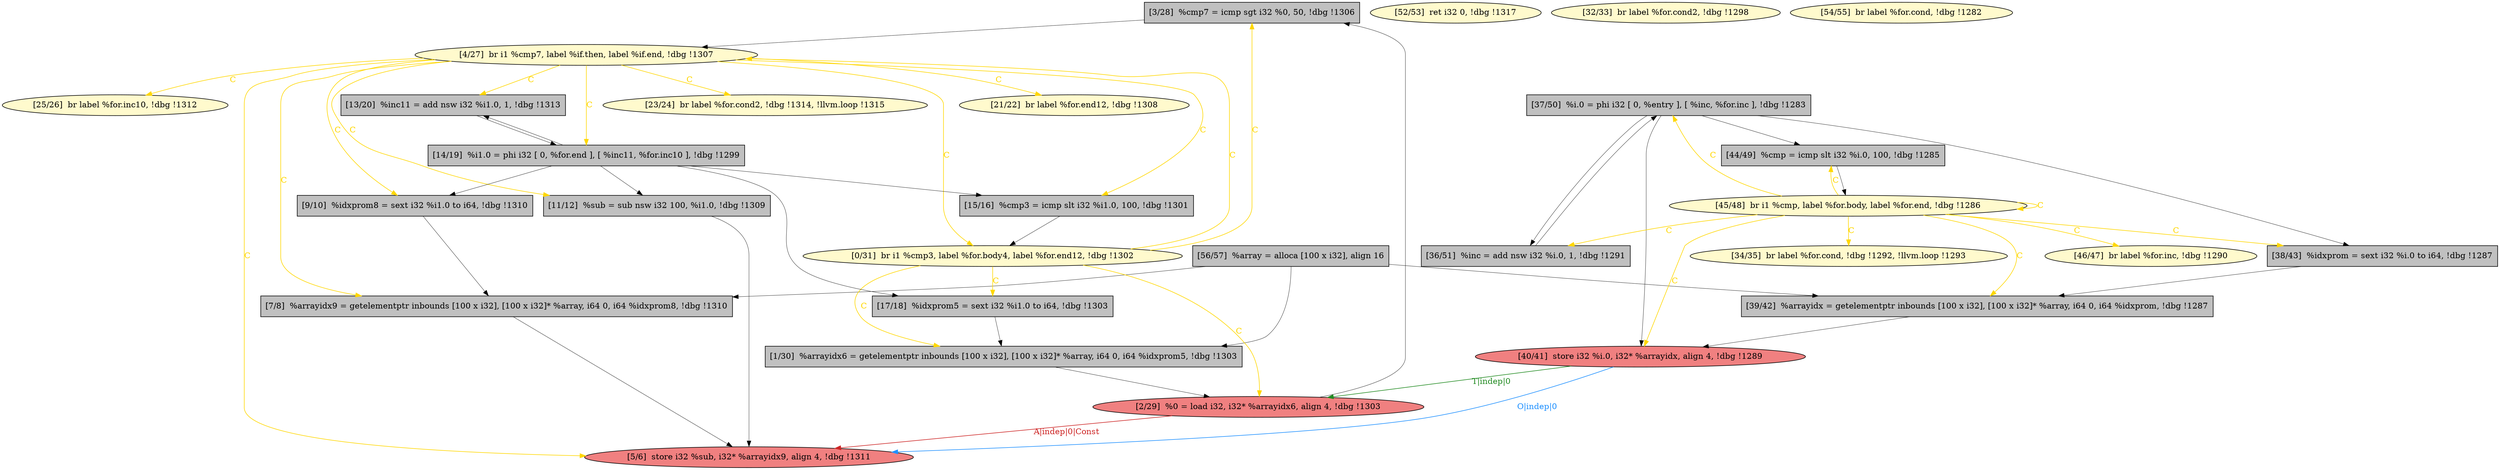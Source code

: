 
digraph G {


node71 [fillcolor=grey,label="[3/28]  %cmp7 = icmp sgt i32 %0, 50, !dbg !1306",shape=rectangle,style=filled ]
node70 [fillcolor=grey,label="[56/57]  %array = alloca [100 x i32], align 16",shape=rectangle,style=filled ]
node69 [fillcolor=lemonchiffon,label="[21/22]  br label %for.end12, !dbg !1308",shape=ellipse,style=filled ]
node72 [fillcolor=grey,label="[37/50]  %i.0 = phi i32 [ 0, %entry ], [ %inc, %for.inc ], !dbg !1283",shape=rectangle,style=filled ]
node63 [fillcolor=grey,label="[1/30]  %arrayidx6 = getelementptr inbounds [100 x i32], [100 x i32]* %array, i64 0, i64 %idxprom5, !dbg !1303",shape=rectangle,style=filled ]
node68 [fillcolor=grey,label="[44/49]  %cmp = icmp slt i32 %i.0, 100, !dbg !1285",shape=rectangle,style=filled ]
node62 [fillcolor=grey,label="[13/20]  %inc11 = add nsw i32 %i1.0, 1, !dbg !1313",shape=rectangle,style=filled ]
node61 [fillcolor=lightcoral,label="[2/29]  %0 = load i32, i32* %arrayidx6, align 4, !dbg !1303",shape=ellipse,style=filled ]
node60 [fillcolor=lemonchiffon,label="[52/53]  ret i32 0, !dbg !1317",shape=ellipse,style=filled ]
node49 [fillcolor=lemonchiffon,label="[25/26]  br label %for.inc10, !dbg !1312",shape=ellipse,style=filled ]
node67 [fillcolor=grey,label="[38/43]  %idxprom = sext i32 %i.0 to i64, !dbg !1287",shape=rectangle,style=filled ]
node48 [fillcolor=lemonchiffon,label="[32/33]  br label %for.cond2, !dbg !1298",shape=ellipse,style=filled ]
node47 [fillcolor=lemonchiffon,label="[4/27]  br i1 %cmp7, label %if.then, label %if.end, !dbg !1307",shape=ellipse,style=filled ]
node65 [fillcolor=lemonchiffon,label="[54/55]  br label %for.cond, !dbg !1282",shape=ellipse,style=filled ]
node64 [fillcolor=grey,label="[39/42]  %arrayidx = getelementptr inbounds [100 x i32], [100 x i32]* %array, i64 0, i64 %idxprom, !dbg !1287",shape=rectangle,style=filled ]
node44 [fillcolor=lemonchiffon,label="[0/31]  br i1 %cmp3, label %for.body4, label %for.end12, !dbg !1302",shape=ellipse,style=filled ]
node45 [fillcolor=lightcoral,label="[5/6]  store i32 %sub, i32* %arrayidx9, align 4, !dbg !1311",shape=ellipse,style=filled ]
node50 [fillcolor=grey,label="[14/19]  %i1.0 = phi i32 [ 0, %for.end ], [ %inc11, %for.inc10 ], !dbg !1299",shape=rectangle,style=filled ]
node51 [fillcolor=lemonchiffon,label="[34/35]  br label %for.cond, !dbg !1292, !llvm.loop !1293",shape=ellipse,style=filled ]
node52 [fillcolor=grey,label="[36/51]  %inc = add nsw i32 %i.0, 1, !dbg !1291",shape=rectangle,style=filled ]
node53 [fillcolor=lemonchiffon,label="[46/47]  br label %for.inc, !dbg !1290",shape=ellipse,style=filled ]
node59 [fillcolor=grey,label="[7/8]  %arrayidx9 = getelementptr inbounds [100 x i32], [100 x i32]* %array, i64 0, i64 %idxprom8, !dbg !1310",shape=rectangle,style=filled ]
node54 [fillcolor=lemonchiffon,label="[45/48]  br i1 %cmp, label %for.body, label %for.end, !dbg !1286",shape=ellipse,style=filled ]
node66 [fillcolor=grey,label="[17/18]  %idxprom5 = sext i32 %i1.0 to i64, !dbg !1303",shape=rectangle,style=filled ]
node46 [fillcolor=grey,label="[15/16]  %cmp3 = icmp slt i32 %i1.0, 100, !dbg !1301",shape=rectangle,style=filled ]
node55 [fillcolor=lightcoral,label="[40/41]  store i32 %i.0, i32* %arrayidx, align 4, !dbg !1289",shape=ellipse,style=filled ]
node57 [fillcolor=grey,label="[9/10]  %idxprom8 = sext i32 %i1.0 to i64, !dbg !1310",shape=rectangle,style=filled ]
node56 [fillcolor=lemonchiffon,label="[23/24]  br label %for.cond2, !dbg !1314, !llvm.loop !1315",shape=ellipse,style=filled ]
node58 [fillcolor=grey,label="[11/12]  %sub = sub nsw i32 100, %i1.0, !dbg !1309",shape=rectangle,style=filled ]

node54->node72 [style=solid,color=gold,label="C",penwidth=1.0,fontcolor=gold ]
node47->node56 [style=solid,color=gold,label="C",penwidth=1.0,fontcolor=gold ]
node47->node62 [style=solid,color=gold,label="C",penwidth=1.0,fontcolor=gold ]
node55->node45 [style=solid,color=dodgerblue,label="O|indep|0",penwidth=1.0,fontcolor=dodgerblue ]
node62->node50 [style=solid,color=black,label="",penwidth=0.5,fontcolor=black ]
node70->node64 [style=solid,color=black,label="",penwidth=0.5,fontcolor=black ]
node68->node54 [style=solid,color=black,label="",penwidth=0.5,fontcolor=black ]
node70->node59 [style=solid,color=black,label="",penwidth=0.5,fontcolor=black ]
node54->node67 [style=solid,color=gold,label="C",penwidth=1.0,fontcolor=gold ]
node54->node54 [style=solid,color=gold,label="C",penwidth=1.0,fontcolor=gold ]
node61->node45 [style=solid,color=firebrick3,label="A|indep|0|Const",penwidth=1.0,fontcolor=firebrick3 ]
node70->node63 [style=solid,color=black,label="",penwidth=0.5,fontcolor=black ]
node72->node55 [style=solid,color=black,label="",penwidth=0.5,fontcolor=black ]
node64->node55 [style=solid,color=black,label="",penwidth=0.5,fontcolor=black ]
node44->node71 [style=solid,color=gold,label="C",penwidth=1.0,fontcolor=gold ]
node67->node64 [style=solid,color=black,label="",penwidth=0.5,fontcolor=black ]
node47->node44 [style=solid,color=gold,label="C",penwidth=1.0,fontcolor=gold ]
node47->node45 [style=solid,color=gold,label="C",penwidth=1.0,fontcolor=gold ]
node50->node58 [style=solid,color=black,label="",penwidth=0.5,fontcolor=black ]
node47->node58 [style=solid,color=gold,label="C",penwidth=1.0,fontcolor=gold ]
node47->node69 [style=solid,color=gold,label="C",penwidth=1.0,fontcolor=gold ]
node44->node63 [style=solid,color=gold,label="C",penwidth=1.0,fontcolor=gold ]
node50->node57 [style=solid,color=black,label="",penwidth=0.5,fontcolor=black ]
node47->node46 [style=solid,color=gold,label="C",penwidth=1.0,fontcolor=gold ]
node44->node66 [style=solid,color=gold,label="C",penwidth=1.0,fontcolor=gold ]
node54->node51 [style=solid,color=gold,label="C",penwidth=1.0,fontcolor=gold ]
node54->node52 [style=solid,color=gold,label="C",penwidth=1.0,fontcolor=gold ]
node47->node50 [style=solid,color=gold,label="C",penwidth=1.0,fontcolor=gold ]
node72->node67 [style=solid,color=black,label="",penwidth=0.5,fontcolor=black ]
node50->node62 [style=solid,color=black,label="",penwidth=0.5,fontcolor=black ]
node44->node47 [style=solid,color=gold,label="C",penwidth=1.0,fontcolor=gold ]
node50->node66 [style=solid,color=black,label="",penwidth=0.5,fontcolor=black ]
node58->node45 [style=solid,color=black,label="",penwidth=0.5,fontcolor=black ]
node44->node61 [style=solid,color=gold,label="C",penwidth=1.0,fontcolor=gold ]
node59->node45 [style=solid,color=black,label="",penwidth=0.5,fontcolor=black ]
node57->node59 [style=solid,color=black,label="",penwidth=0.5,fontcolor=black ]
node50->node46 [style=solid,color=black,label="",penwidth=0.5,fontcolor=black ]
node54->node68 [style=solid,color=gold,label="C",penwidth=1.0,fontcolor=gold ]
node71->node47 [style=solid,color=black,label="",penwidth=0.5,fontcolor=black ]
node46->node44 [style=solid,color=black,label="",penwidth=0.5,fontcolor=black ]
node52->node72 [style=solid,color=black,label="",penwidth=0.5,fontcolor=black ]
node72->node52 [style=solid,color=black,label="",penwidth=0.5,fontcolor=black ]
node72->node68 [style=solid,color=black,label="",penwidth=0.5,fontcolor=black ]
node47->node49 [style=solid,color=gold,label="C",penwidth=1.0,fontcolor=gold ]
node54->node64 [style=solid,color=gold,label="C",penwidth=1.0,fontcolor=gold ]
node54->node55 [style=solid,color=gold,label="C",penwidth=1.0,fontcolor=gold ]
node61->node71 [style=solid,color=black,label="",penwidth=0.5,fontcolor=black ]
node47->node57 [style=solid,color=gold,label="C",penwidth=1.0,fontcolor=gold ]
node63->node61 [style=solid,color=black,label="",penwidth=0.5,fontcolor=black ]
node66->node63 [style=solid,color=black,label="",penwidth=0.5,fontcolor=black ]
node54->node53 [style=solid,color=gold,label="C",penwidth=1.0,fontcolor=gold ]
node55->node61 [style=solid,color=forestgreen,label="T|indep|0",penwidth=1.0,fontcolor=forestgreen ]
node47->node59 [style=solid,color=gold,label="C",penwidth=1.0,fontcolor=gold ]


}
